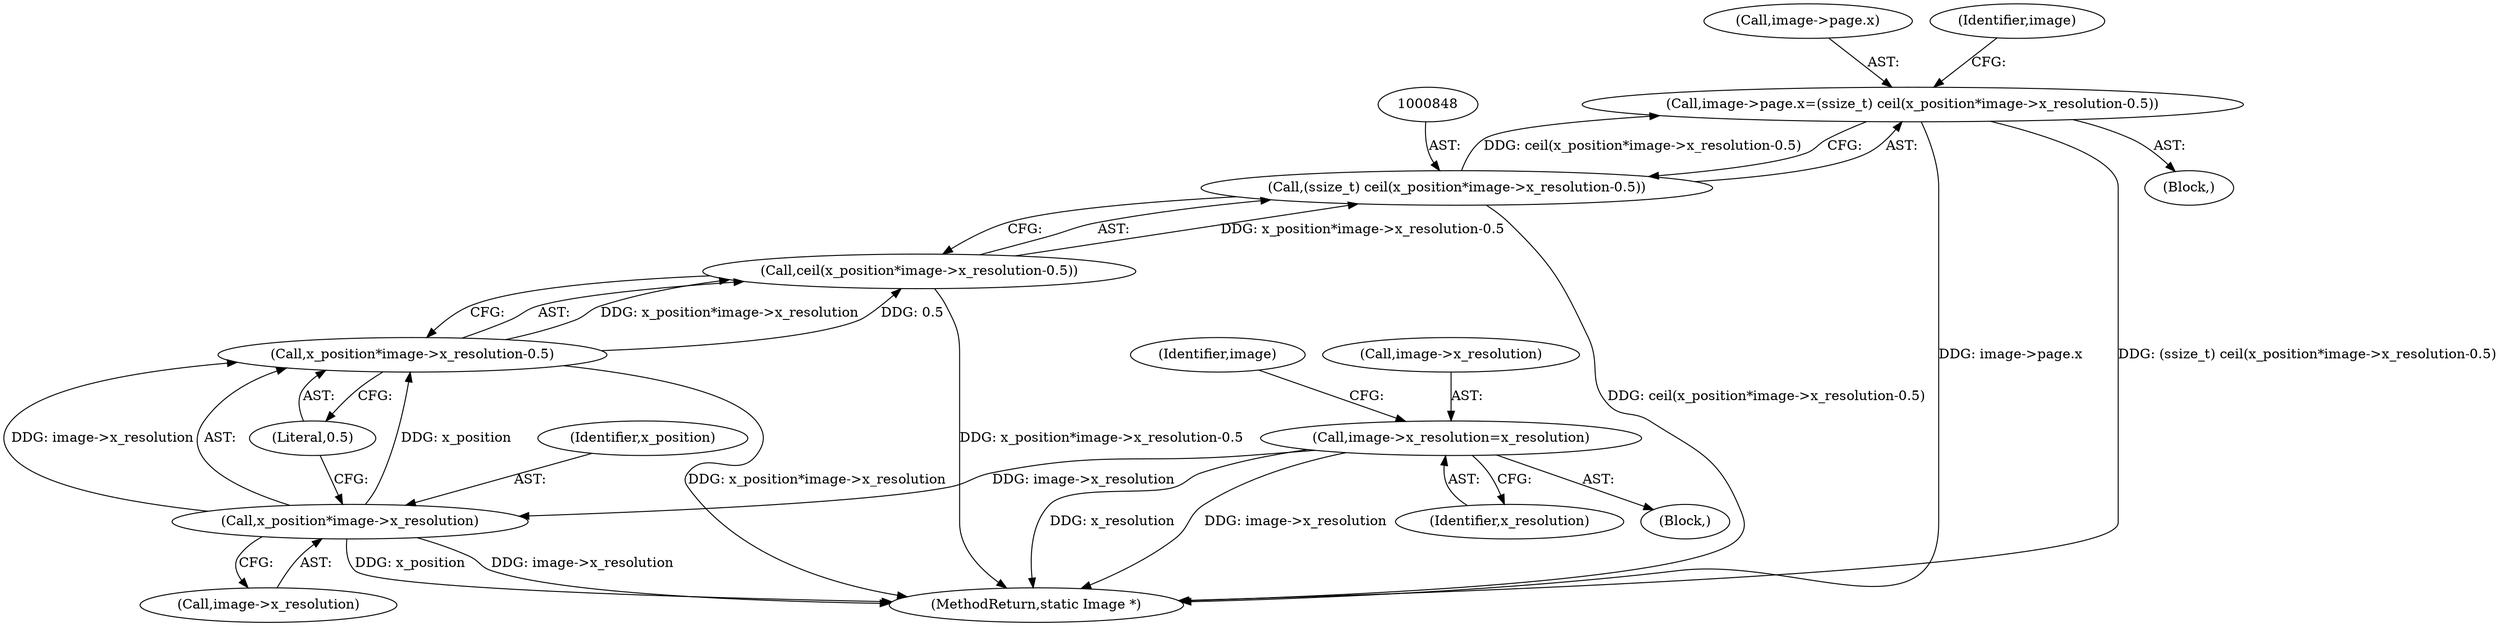 digraph "0_ImageMagick_58cf5bf4fade82e3b510e8f3463a967278a3e410_0@pointer" {
"1000841" [label="(Call,image->page.x=(ssize_t) ceil(x_position*image->x_resolution-0.5))"];
"1000847" [label="(Call,(ssize_t) ceil(x_position*image->x_resolution-0.5))"];
"1000849" [label="(Call,ceil(x_position*image->x_resolution-0.5))"];
"1000850" [label="(Call,x_position*image->x_resolution-0.5)"];
"1000851" [label="(Call,x_position*image->x_resolution)"];
"1000787" [label="(Call,image->x_resolution=x_resolution)"];
"1000787" [label="(Call,image->x_resolution=x_resolution)"];
"1000842" [label="(Call,image->page.x)"];
"1000841" [label="(Call,image->page.x=(ssize_t) ceil(x_position*image->x_resolution-0.5))"];
"1000847" [label="(Call,(ssize_t) ceil(x_position*image->x_resolution-0.5))"];
"1000791" [label="(Identifier,x_resolution)"];
"1000794" [label="(Identifier,image)"];
"1000852" [label="(Identifier,x_position)"];
"1000853" [label="(Call,image->x_resolution)"];
"1000851" [label="(Call,x_position*image->x_resolution)"];
"1000840" [label="(Block,)"];
"1000786" [label="(Block,)"];
"1000849" [label="(Call,ceil(x_position*image->x_resolution-0.5))"];
"1000860" [label="(Identifier,image)"];
"1000788" [label="(Call,image->x_resolution)"];
"1003406" [label="(MethodReturn,static Image *)"];
"1000856" [label="(Literal,0.5)"];
"1000850" [label="(Call,x_position*image->x_resolution-0.5)"];
"1000841" -> "1000840"  [label="AST: "];
"1000841" -> "1000847"  [label="CFG: "];
"1000842" -> "1000841"  [label="AST: "];
"1000847" -> "1000841"  [label="AST: "];
"1000860" -> "1000841"  [label="CFG: "];
"1000841" -> "1003406"  [label="DDG: image->page.x"];
"1000841" -> "1003406"  [label="DDG: (ssize_t) ceil(x_position*image->x_resolution-0.5)"];
"1000847" -> "1000841"  [label="DDG: ceil(x_position*image->x_resolution-0.5)"];
"1000847" -> "1000849"  [label="CFG: "];
"1000848" -> "1000847"  [label="AST: "];
"1000849" -> "1000847"  [label="AST: "];
"1000847" -> "1003406"  [label="DDG: ceil(x_position*image->x_resolution-0.5)"];
"1000849" -> "1000847"  [label="DDG: x_position*image->x_resolution-0.5"];
"1000849" -> "1000850"  [label="CFG: "];
"1000850" -> "1000849"  [label="AST: "];
"1000849" -> "1003406"  [label="DDG: x_position*image->x_resolution-0.5"];
"1000850" -> "1000849"  [label="DDG: x_position*image->x_resolution"];
"1000850" -> "1000849"  [label="DDG: 0.5"];
"1000850" -> "1000856"  [label="CFG: "];
"1000851" -> "1000850"  [label="AST: "];
"1000856" -> "1000850"  [label="AST: "];
"1000850" -> "1003406"  [label="DDG: x_position*image->x_resolution"];
"1000851" -> "1000850"  [label="DDG: x_position"];
"1000851" -> "1000850"  [label="DDG: image->x_resolution"];
"1000851" -> "1000853"  [label="CFG: "];
"1000852" -> "1000851"  [label="AST: "];
"1000853" -> "1000851"  [label="AST: "];
"1000856" -> "1000851"  [label="CFG: "];
"1000851" -> "1003406"  [label="DDG: image->x_resolution"];
"1000851" -> "1003406"  [label="DDG: x_position"];
"1000787" -> "1000851"  [label="DDG: image->x_resolution"];
"1000787" -> "1000786"  [label="AST: "];
"1000787" -> "1000791"  [label="CFG: "];
"1000788" -> "1000787"  [label="AST: "];
"1000791" -> "1000787"  [label="AST: "];
"1000794" -> "1000787"  [label="CFG: "];
"1000787" -> "1003406"  [label="DDG: x_resolution"];
"1000787" -> "1003406"  [label="DDG: image->x_resolution"];
}
